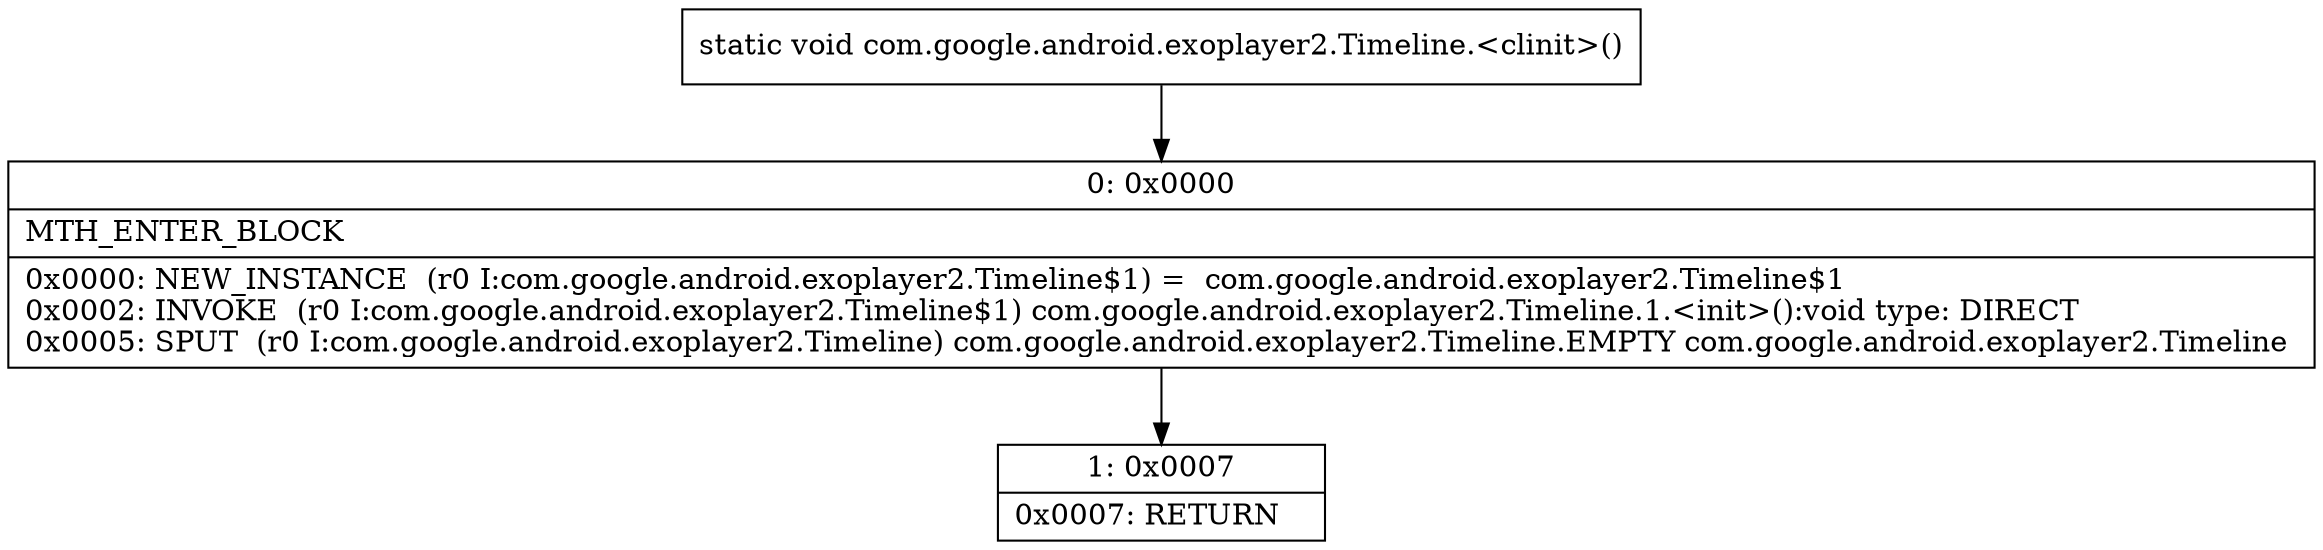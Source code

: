 digraph "CFG forcom.google.android.exoplayer2.Timeline.\<clinit\>()V" {
Node_0 [shape=record,label="{0\:\ 0x0000|MTH_ENTER_BLOCK\l|0x0000: NEW_INSTANCE  (r0 I:com.google.android.exoplayer2.Timeline$1) =  com.google.android.exoplayer2.Timeline$1 \l0x0002: INVOKE  (r0 I:com.google.android.exoplayer2.Timeline$1) com.google.android.exoplayer2.Timeline.1.\<init\>():void type: DIRECT \l0x0005: SPUT  (r0 I:com.google.android.exoplayer2.Timeline) com.google.android.exoplayer2.Timeline.EMPTY com.google.android.exoplayer2.Timeline \l}"];
Node_1 [shape=record,label="{1\:\ 0x0007|0x0007: RETURN   \l}"];
MethodNode[shape=record,label="{static void com.google.android.exoplayer2.Timeline.\<clinit\>() }"];
MethodNode -> Node_0;
Node_0 -> Node_1;
}

